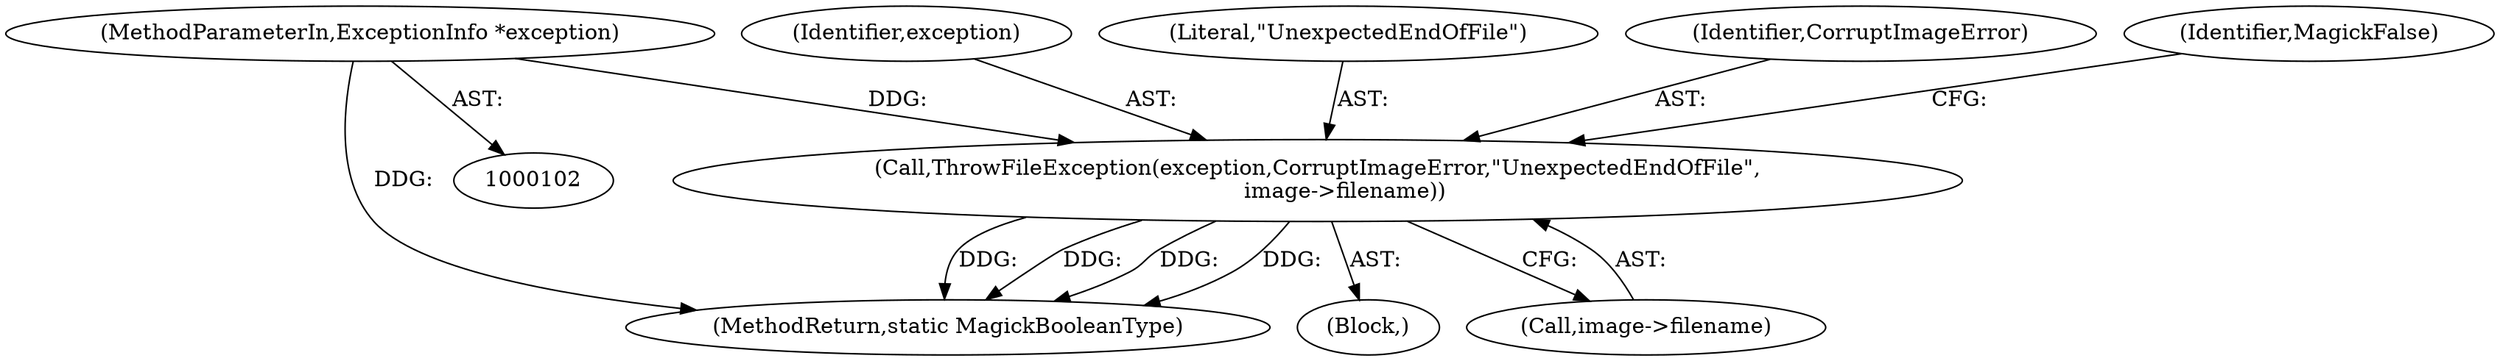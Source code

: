digraph "0_ImageMagick_3ab016764c7f787829d9065440d86f5609765110@pointer" {
"1000118" [label="(Call,ThrowFileException(exception,CorruptImageError,\"UnexpectedEndOfFile\",\n        image->filename))"];
"1000106" [label="(MethodParameterIn,ExceptionInfo *exception)"];
"1000203" [label="(MethodReturn,static MagickBooleanType)"];
"1000117" [label="(Block,)"];
"1000122" [label="(Call,image->filename)"];
"1000119" [label="(Identifier,exception)"];
"1000121" [label="(Literal,\"UnexpectedEndOfFile\")"];
"1000120" [label="(Identifier,CorruptImageError)"];
"1000106" [label="(MethodParameterIn,ExceptionInfo *exception)"];
"1000118" [label="(Call,ThrowFileException(exception,CorruptImageError,\"UnexpectedEndOfFile\",\n        image->filename))"];
"1000126" [label="(Identifier,MagickFalse)"];
"1000118" -> "1000117"  [label="AST: "];
"1000118" -> "1000122"  [label="CFG: "];
"1000119" -> "1000118"  [label="AST: "];
"1000120" -> "1000118"  [label="AST: "];
"1000121" -> "1000118"  [label="AST: "];
"1000122" -> "1000118"  [label="AST: "];
"1000126" -> "1000118"  [label="CFG: "];
"1000118" -> "1000203"  [label="DDG: "];
"1000118" -> "1000203"  [label="DDG: "];
"1000118" -> "1000203"  [label="DDG: "];
"1000118" -> "1000203"  [label="DDG: "];
"1000106" -> "1000118"  [label="DDG: "];
"1000106" -> "1000102"  [label="AST: "];
"1000106" -> "1000203"  [label="DDG: "];
}
